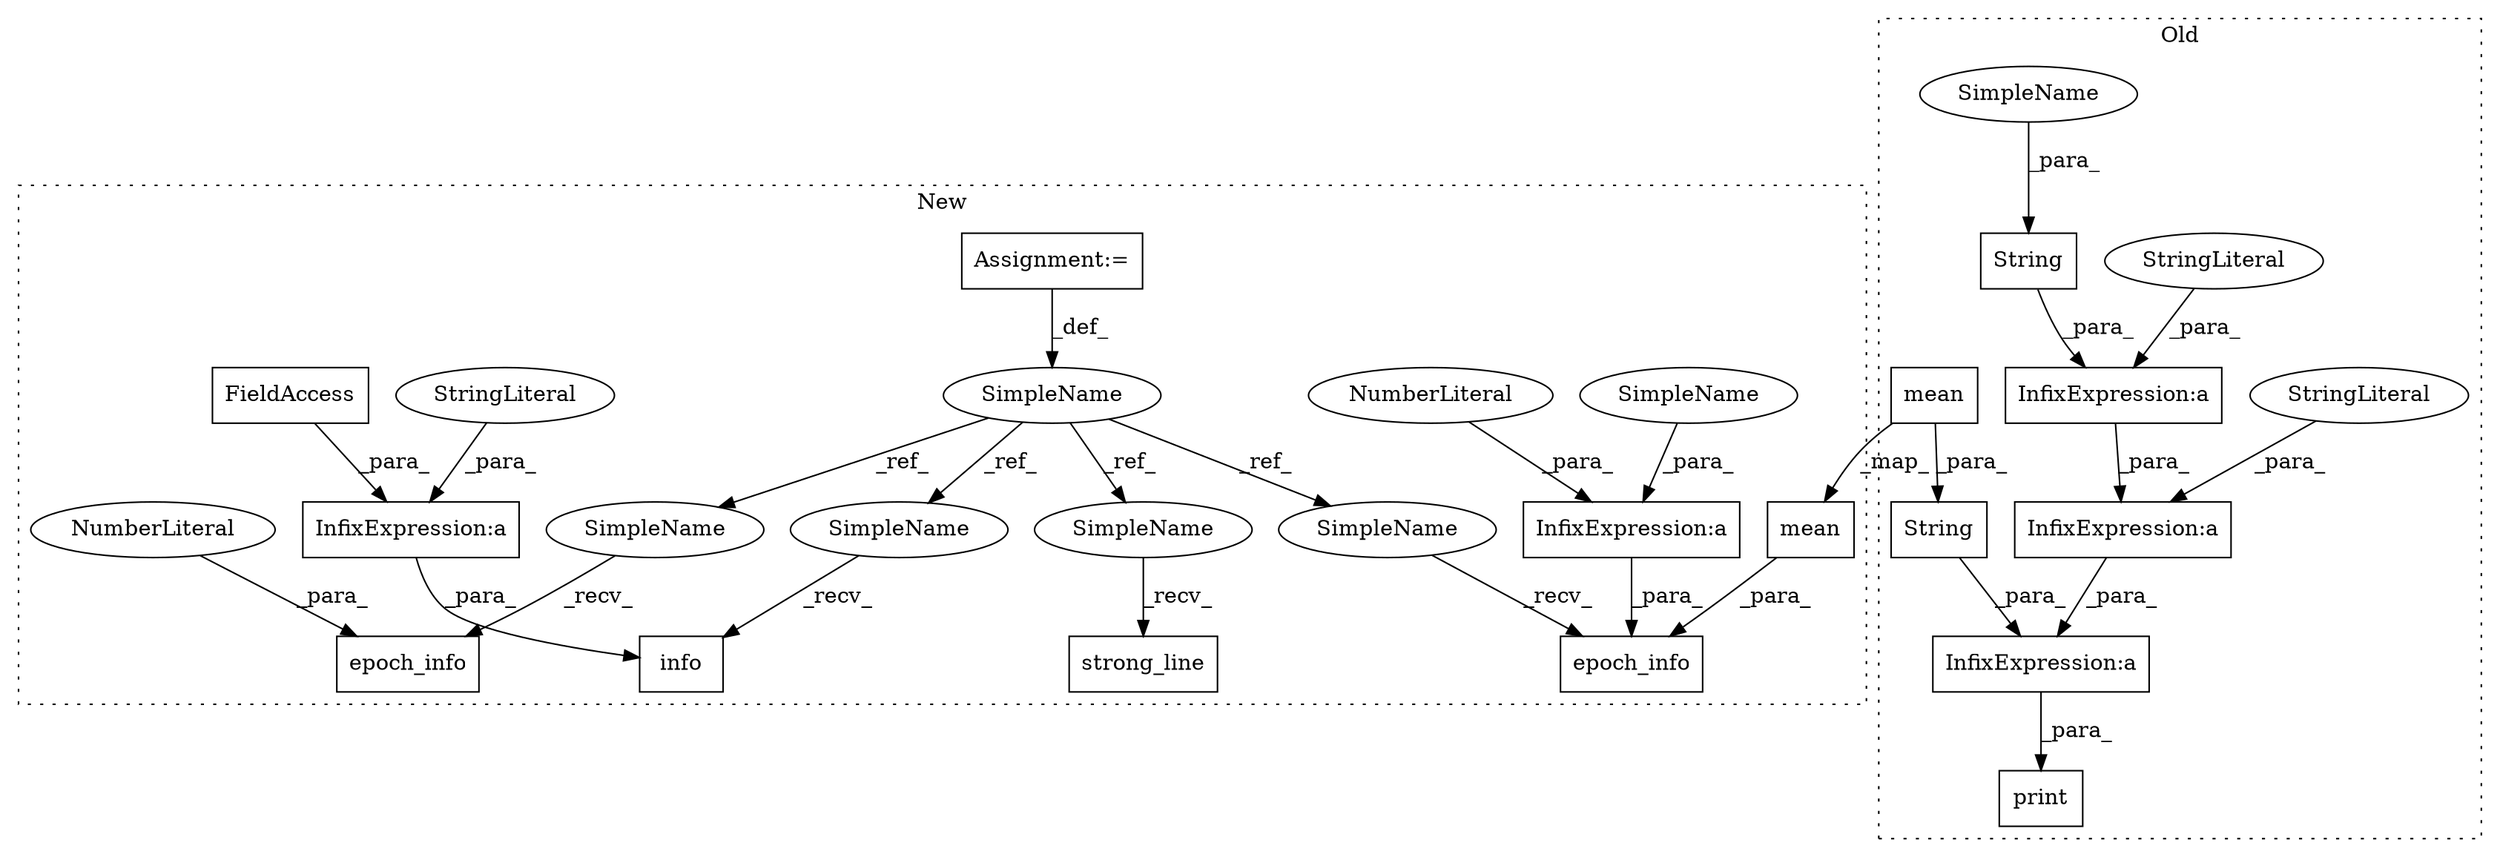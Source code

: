digraph G {
subgraph cluster0 {
1 [label="String" a="32" s="3440,3448" l="7,1" shape="box"];
3 [label="InfixExpression:a" a="27" s="3437" l="3" shape="box"];
4 [label="StringLiteral" a="45" s="3420" l="17" shape="ellipse"];
14 [label="InfixExpression:a" a="27" s="3458" l="3" shape="box"];
15 [label="InfixExpression:a" a="27" s="3450" l="3" shape="box"];
16 [label="String" a="32" s="3461,3481" l="7,1" shape="box"];
17 [label="StringLiteral" a="45" s="3453" l="4" shape="ellipse"];
18 [label="print" a="32" s="3412,3482" l="6,1" shape="box"];
20 [label="mean" a="32" s="3474,3480" l="5,1" shape="box"];
27 [label="SimpleName" a="42" s="3447" l="1" shape="ellipse"];
label = "Old";
style="dotted";
}
subgraph cluster1 {
2 [label="epoch_info" a="32" s="3586,3616" l="11,1" shape="box"];
5 [label="InfixExpression:a" a="27" s="3598" l="3" shape="box"];
6 [label="NumberLiteral" a="34" s="3601" l="1" shape="ellipse"];
7 [label="SimpleName" a="42" s="2363" l="6" shape="ellipse"];
8 [label="info" a="32" s="2434,2478" l="5,1" shape="box"];
9 [label="strong_line" a="32" s="2408" l="13" shape="box"];
10 [label="InfixExpression:a" a="27" s="2463" l="3" shape="box"];
11 [label="StringLiteral" a="45" s="2439" l="24" shape="ellipse"];
12 [label="FieldAccess" a="22" s="2466" l="12" shape="box"];
13 [label="Assignment:=" a="7" s="2369" l="1" shape="box"];
19 [label="mean" a="32" s="3609,3615" l="5,1" shape="box"];
21 [label="epoch_info" a="32" s="3307,3333" l="11,1" shape="box"];
22 [label="NumberLiteral" a="34" s="3318" l="1" shape="ellipse"];
23 [label="SimpleName" a="42" s="2427" l="6" shape="ellipse"];
24 [label="SimpleName" a="42" s="3300" l="6" shape="ellipse"];
25 [label="SimpleName" a="42" s="3579" l="6" shape="ellipse"];
26 [label="SimpleName" a="42" s="2401" l="6" shape="ellipse"];
28 [label="SimpleName" a="42" s="3597" l="1" shape="ellipse"];
label = "New";
style="dotted";
}
1 -> 3 [label="_para_"];
3 -> 15 [label="_para_"];
4 -> 3 [label="_para_"];
5 -> 2 [label="_para_"];
6 -> 5 [label="_para_"];
7 -> 24 [label="_ref_"];
7 -> 23 [label="_ref_"];
7 -> 26 [label="_ref_"];
7 -> 25 [label="_ref_"];
10 -> 8 [label="_para_"];
11 -> 10 [label="_para_"];
12 -> 10 [label="_para_"];
13 -> 7 [label="_def_"];
14 -> 18 [label="_para_"];
15 -> 14 [label="_para_"];
16 -> 14 [label="_para_"];
17 -> 15 [label="_para_"];
19 -> 2 [label="_para_"];
20 -> 16 [label="_para_"];
20 -> 19 [label="_map_"];
22 -> 21 [label="_para_"];
23 -> 8 [label="_recv_"];
24 -> 21 [label="_recv_"];
25 -> 2 [label="_recv_"];
26 -> 9 [label="_recv_"];
27 -> 1 [label="_para_"];
28 -> 5 [label="_para_"];
}
